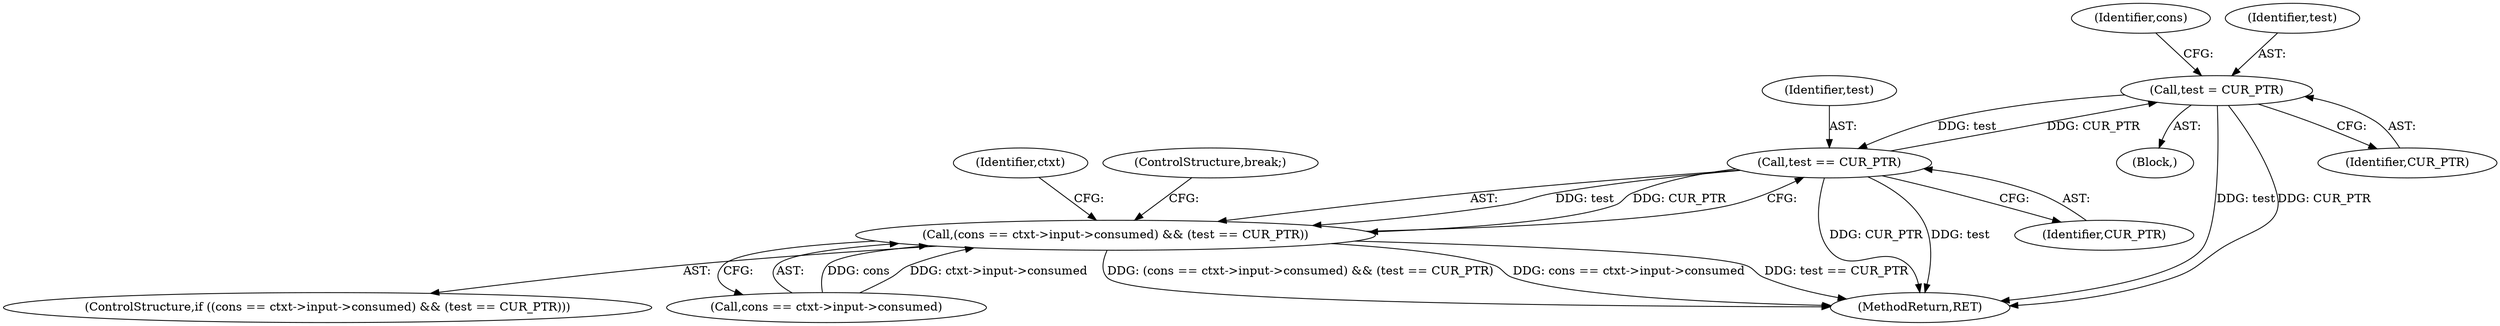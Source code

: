 digraph "0_Chrome_44a637b47793512bfb1d2589d43b8dc492a97629_1@pointer" {
"1001272" [label="(Call,test = CUR_PTR)"];
"1001613" [label="(Call,test == CUR_PTR)"];
"1001272" [label="(Call,test = CUR_PTR)"];
"1001605" [label="(Call,(cons == ctxt->input->consumed) && (test == CUR_PTR))"];
"1001605" [label="(Call,(cons == ctxt->input->consumed) && (test == CUR_PTR))"];
"1001240" [label="(Block,)"];
"1001618" [label="(Identifier,ctxt)"];
"1001276" [label="(Identifier,cons)"];
"1001627" [label="(ControlStructure,break;)"];
"1003335" [label="(MethodReturn,RET)"];
"1001604" [label="(ControlStructure,if ((cons == ctxt->input->consumed) && (test == CUR_PTR)))"];
"1001273" [label="(Identifier,test)"];
"1001272" [label="(Call,test = CUR_PTR)"];
"1001614" [label="(Identifier,test)"];
"1001274" [label="(Identifier,CUR_PTR)"];
"1001615" [label="(Identifier,CUR_PTR)"];
"1001613" [label="(Call,test == CUR_PTR)"];
"1001606" [label="(Call,cons == ctxt->input->consumed)"];
"1001272" -> "1001240"  [label="AST: "];
"1001272" -> "1001274"  [label="CFG: "];
"1001273" -> "1001272"  [label="AST: "];
"1001274" -> "1001272"  [label="AST: "];
"1001276" -> "1001272"  [label="CFG: "];
"1001272" -> "1003335"  [label="DDG: test"];
"1001272" -> "1003335"  [label="DDG: CUR_PTR"];
"1001613" -> "1001272"  [label="DDG: CUR_PTR"];
"1001272" -> "1001613"  [label="DDG: test"];
"1001613" -> "1001605"  [label="AST: "];
"1001613" -> "1001615"  [label="CFG: "];
"1001614" -> "1001613"  [label="AST: "];
"1001615" -> "1001613"  [label="AST: "];
"1001605" -> "1001613"  [label="CFG: "];
"1001613" -> "1003335"  [label="DDG: CUR_PTR"];
"1001613" -> "1003335"  [label="DDG: test"];
"1001613" -> "1001605"  [label="DDG: test"];
"1001613" -> "1001605"  [label="DDG: CUR_PTR"];
"1001605" -> "1001604"  [label="AST: "];
"1001605" -> "1001606"  [label="CFG: "];
"1001606" -> "1001605"  [label="AST: "];
"1001618" -> "1001605"  [label="CFG: "];
"1001627" -> "1001605"  [label="CFG: "];
"1001605" -> "1003335"  [label="DDG: (cons == ctxt->input->consumed) && (test == CUR_PTR)"];
"1001605" -> "1003335"  [label="DDG: cons == ctxt->input->consumed"];
"1001605" -> "1003335"  [label="DDG: test == CUR_PTR"];
"1001606" -> "1001605"  [label="DDG: cons"];
"1001606" -> "1001605"  [label="DDG: ctxt->input->consumed"];
}
